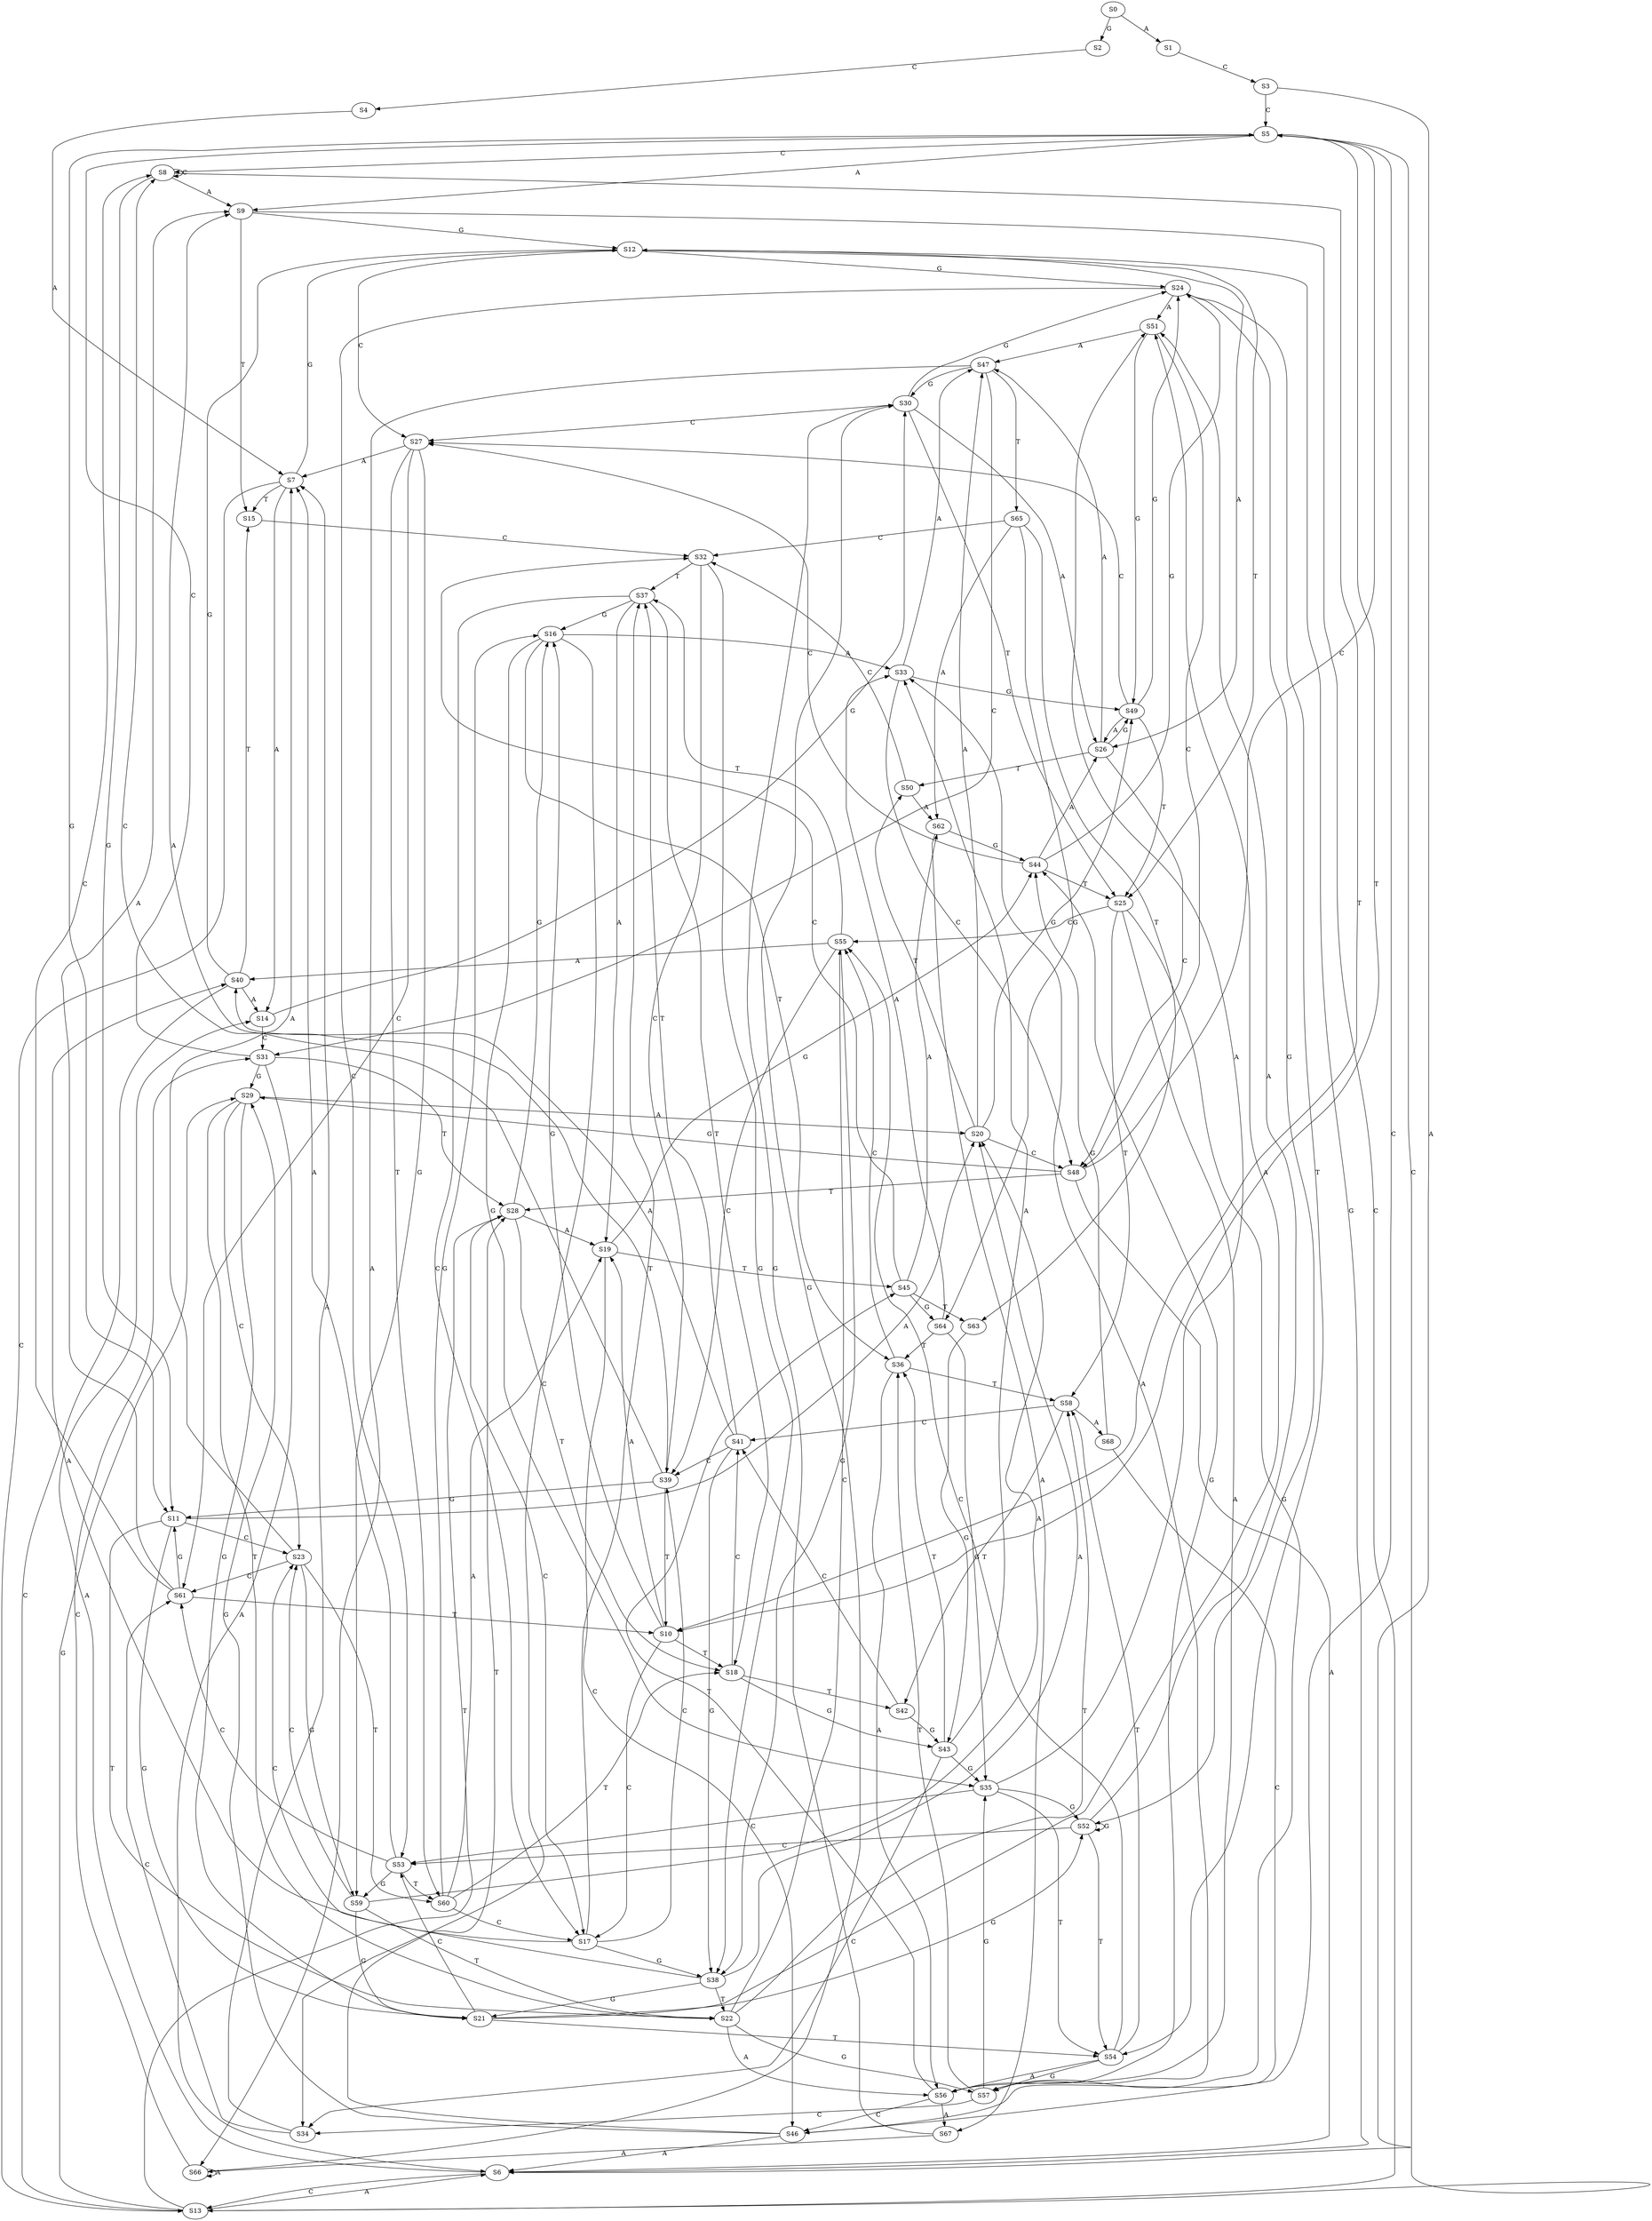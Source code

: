 strict digraph  {
	S0 -> S1 [ label = A ];
	S0 -> S2 [ label = G ];
	S1 -> S3 [ label = C ];
	S2 -> S4 [ label = C ];
	S3 -> S5 [ label = C ];
	S3 -> S6 [ label = A ];
	S4 -> S7 [ label = A ];
	S5 -> S8 [ label = C ];
	S5 -> S9 [ label = A ];
	S5 -> S10 [ label = T ];
	S5 -> S11 [ label = G ];
	S6 -> S12 [ label = G ];
	S6 -> S13 [ label = C ];
	S6 -> S14 [ label = A ];
	S7 -> S12 [ label = G ];
	S7 -> S13 [ label = C ];
	S7 -> S14 [ label = A ];
	S7 -> S15 [ label = T ];
	S8 -> S11 [ label = G ];
	S8 -> S8 [ label = C ];
	S8 -> S9 [ label = A ];
	S8 -> S10 [ label = T ];
	S9 -> S12 [ label = G ];
	S9 -> S15 [ label = T ];
	S9 -> S13 [ label = C ];
	S10 -> S16 [ label = G ];
	S10 -> S17 [ label = C ];
	S10 -> S18 [ label = T ];
	S10 -> S19 [ label = A ];
	S11 -> S20 [ label = A ];
	S11 -> S21 [ label = G ];
	S11 -> S22 [ label = T ];
	S11 -> S23 [ label = C ];
	S12 -> S24 [ label = G ];
	S12 -> S25 [ label = T ];
	S12 -> S26 [ label = A ];
	S12 -> S27 [ label = C ];
	S13 -> S28 [ label = T ];
	S13 -> S5 [ label = C ];
	S13 -> S6 [ label = A ];
	S13 -> S29 [ label = G ];
	S14 -> S30 [ label = G ];
	S14 -> S31 [ label = C ];
	S15 -> S32 [ label = C ];
	S16 -> S33 [ label = A ];
	S16 -> S34 [ label = C ];
	S16 -> S35 [ label = G ];
	S16 -> S36 [ label = T ];
	S17 -> S37 [ label = T ];
	S17 -> S38 [ label = G ];
	S17 -> S39 [ label = C ];
	S17 -> S40 [ label = A ];
	S18 -> S41 [ label = C ];
	S18 -> S42 [ label = T ];
	S18 -> S43 [ label = G ];
	S19 -> S44 [ label = G ];
	S19 -> S45 [ label = T ];
	S19 -> S46 [ label = C ];
	S20 -> S47 [ label = A ];
	S20 -> S48 [ label = C ];
	S20 -> S49 [ label = G ];
	S20 -> S50 [ label = T ];
	S21 -> S51 [ label = A ];
	S21 -> S52 [ label = G ];
	S21 -> S53 [ label = C ];
	S21 -> S54 [ label = T ];
	S22 -> S55 [ label = C ];
	S22 -> S56 [ label = A ];
	S22 -> S57 [ label = G ];
	S22 -> S58 [ label = T ];
	S23 -> S59 [ label = G ];
	S23 -> S60 [ label = T ];
	S23 -> S61 [ label = C ];
	S23 -> S7 [ label = A ];
	S24 -> S51 [ label = A ];
	S24 -> S52 [ label = G ];
	S24 -> S54 [ label = T ];
	S24 -> S53 [ label = C ];
	S25 -> S56 [ label = A ];
	S25 -> S55 [ label = C ];
	S25 -> S57 [ label = G ];
	S25 -> S58 [ label = T ];
	S26 -> S47 [ label = A ];
	S26 -> S48 [ label = C ];
	S26 -> S50 [ label = T ];
	S26 -> S49 [ label = G ];
	S27 -> S61 [ label = C ];
	S27 -> S7 [ label = A ];
	S27 -> S59 [ label = G ];
	S27 -> S60 [ label = T ];
	S28 -> S19 [ label = A ];
	S28 -> S17 [ label = C ];
	S28 -> S18 [ label = T ];
	S28 -> S16 [ label = G ];
	S29 -> S21 [ label = G ];
	S29 -> S20 [ label = A ];
	S29 -> S22 [ label = T ];
	S29 -> S23 [ label = C ];
	S30 -> S25 [ label = T ];
	S30 -> S26 [ label = A ];
	S30 -> S27 [ label = C ];
	S30 -> S24 [ label = G ];
	S31 -> S6 [ label = A ];
	S31 -> S5 [ label = C ];
	S31 -> S29 [ label = G ];
	S31 -> S28 [ label = T ];
	S32 -> S39 [ label = C ];
	S32 -> S38 [ label = G ];
	S32 -> S37 [ label = T ];
	S33 -> S49 [ label = G ];
	S33 -> S48 [ label = C ];
	S33 -> S47 [ label = A ];
	S34 -> S61 [ label = C ];
	S34 -> S7 [ label = A ];
	S35 -> S52 [ label = G ];
	S35 -> S53 [ label = C ];
	S35 -> S51 [ label = A ];
	S35 -> S54 [ label = T ];
	S36 -> S55 [ label = C ];
	S36 -> S58 [ label = T ];
	S36 -> S56 [ label = A ];
	S37 -> S16 [ label = G ];
	S37 -> S17 [ label = C ];
	S37 -> S19 [ label = A ];
	S37 -> S18 [ label = T ];
	S38 -> S21 [ label = G ];
	S38 -> S22 [ label = T ];
	S38 -> S23 [ label = C ];
	S38 -> S20 [ label = A ];
	S39 -> S8 [ label = C ];
	S39 -> S9 [ label = A ];
	S39 -> S10 [ label = T ];
	S39 -> S11 [ label = G ];
	S40 -> S15 [ label = T ];
	S40 -> S13 [ label = C ];
	S40 -> S14 [ label = A ];
	S40 -> S12 [ label = G ];
	S41 -> S40 [ label = A ];
	S41 -> S39 [ label = C ];
	S41 -> S38 [ label = G ];
	S41 -> S37 [ label = T ];
	S42 -> S43 [ label = G ];
	S42 -> S41 [ label = C ];
	S43 -> S35 [ label = G ];
	S43 -> S34 [ label = C ];
	S43 -> S36 [ label = T ];
	S43 -> S33 [ label = A ];
	S44 -> S25 [ label = T ];
	S44 -> S26 [ label = A ];
	S44 -> S27 [ label = C ];
	S44 -> S24 [ label = G ];
	S45 -> S32 [ label = C ];
	S45 -> S62 [ label = A ];
	S45 -> S63 [ label = T ];
	S45 -> S64 [ label = G ];
	S46 -> S29 [ label = G ];
	S46 -> S28 [ label = T ];
	S46 -> S5 [ label = C ];
	S46 -> S6 [ label = A ];
	S47 -> S65 [ label = T ];
	S47 -> S31 [ label = C ];
	S47 -> S66 [ label = A ];
	S47 -> S30 [ label = G ];
	S48 -> S28 [ label = T ];
	S48 -> S29 [ label = G ];
	S48 -> S5 [ label = C ];
	S48 -> S6 [ label = A ];
	S49 -> S25 [ label = T ];
	S49 -> S24 [ label = G ];
	S49 -> S26 [ label = A ];
	S49 -> S27 [ label = C ];
	S50 -> S62 [ label = A ];
	S50 -> S32 [ label = C ];
	S51 -> S47 [ label = A ];
	S51 -> S49 [ label = G ];
	S51 -> S48 [ label = C ];
	S52 -> S54 [ label = T ];
	S52 -> S53 [ label = C ];
	S52 -> S52 [ label = G ];
	S52 -> S51 [ label = A ];
	S53 -> S60 [ label = T ];
	S53 -> S61 [ label = C ];
	S53 -> S7 [ label = A ];
	S53 -> S59 [ label = G ];
	S54 -> S56 [ label = A ];
	S54 -> S55 [ label = C ];
	S54 -> S57 [ label = G ];
	S54 -> S58 [ label = T ];
	S55 -> S37 [ label = T ];
	S55 -> S38 [ label = G ];
	S55 -> S40 [ label = A ];
	S55 -> S39 [ label = C ];
	S56 -> S45 [ label = T ];
	S56 -> S44 [ label = G ];
	S56 -> S67 [ label = A ];
	S56 -> S46 [ label = C ];
	S57 -> S36 [ label = T ];
	S57 -> S35 [ label = G ];
	S57 -> S33 [ label = A ];
	S57 -> S34 [ label = C ];
	S58 -> S41 [ label = C ];
	S58 -> S68 [ label = A ];
	S58 -> S42 [ label = T ];
	S59 -> S21 [ label = G ];
	S59 -> S20 [ label = A ];
	S59 -> S23 [ label = C ];
	S59 -> S22 [ label = T ];
	S60 -> S19 [ label = A ];
	S60 -> S17 [ label = C ];
	S60 -> S18 [ label = T ];
	S60 -> S16 [ label = G ];
	S61 -> S11 [ label = G ];
	S61 -> S9 [ label = A ];
	S61 -> S10 [ label = T ];
	S61 -> S8 [ label = C ];
	S62 -> S44 [ label = G ];
	S62 -> S67 [ label = A ];
	S63 -> S43 [ label = G ];
	S64 -> S35 [ label = G ];
	S64 -> S33 [ label = A ];
	S64 -> S36 [ label = T ];
	S65 -> S62 [ label = A ];
	S65 -> S32 [ label = C ];
	S65 -> S64 [ label = G ];
	S65 -> S63 [ label = T ];
	S66 -> S30 [ label = G ];
	S66 -> S31 [ label = C ];
	S66 -> S66 [ label = A ];
	S67 -> S30 [ label = G ];
	S67 -> S66 [ label = A ];
	S68 -> S46 [ label = C ];
	S68 -> S44 [ label = G ];
}
